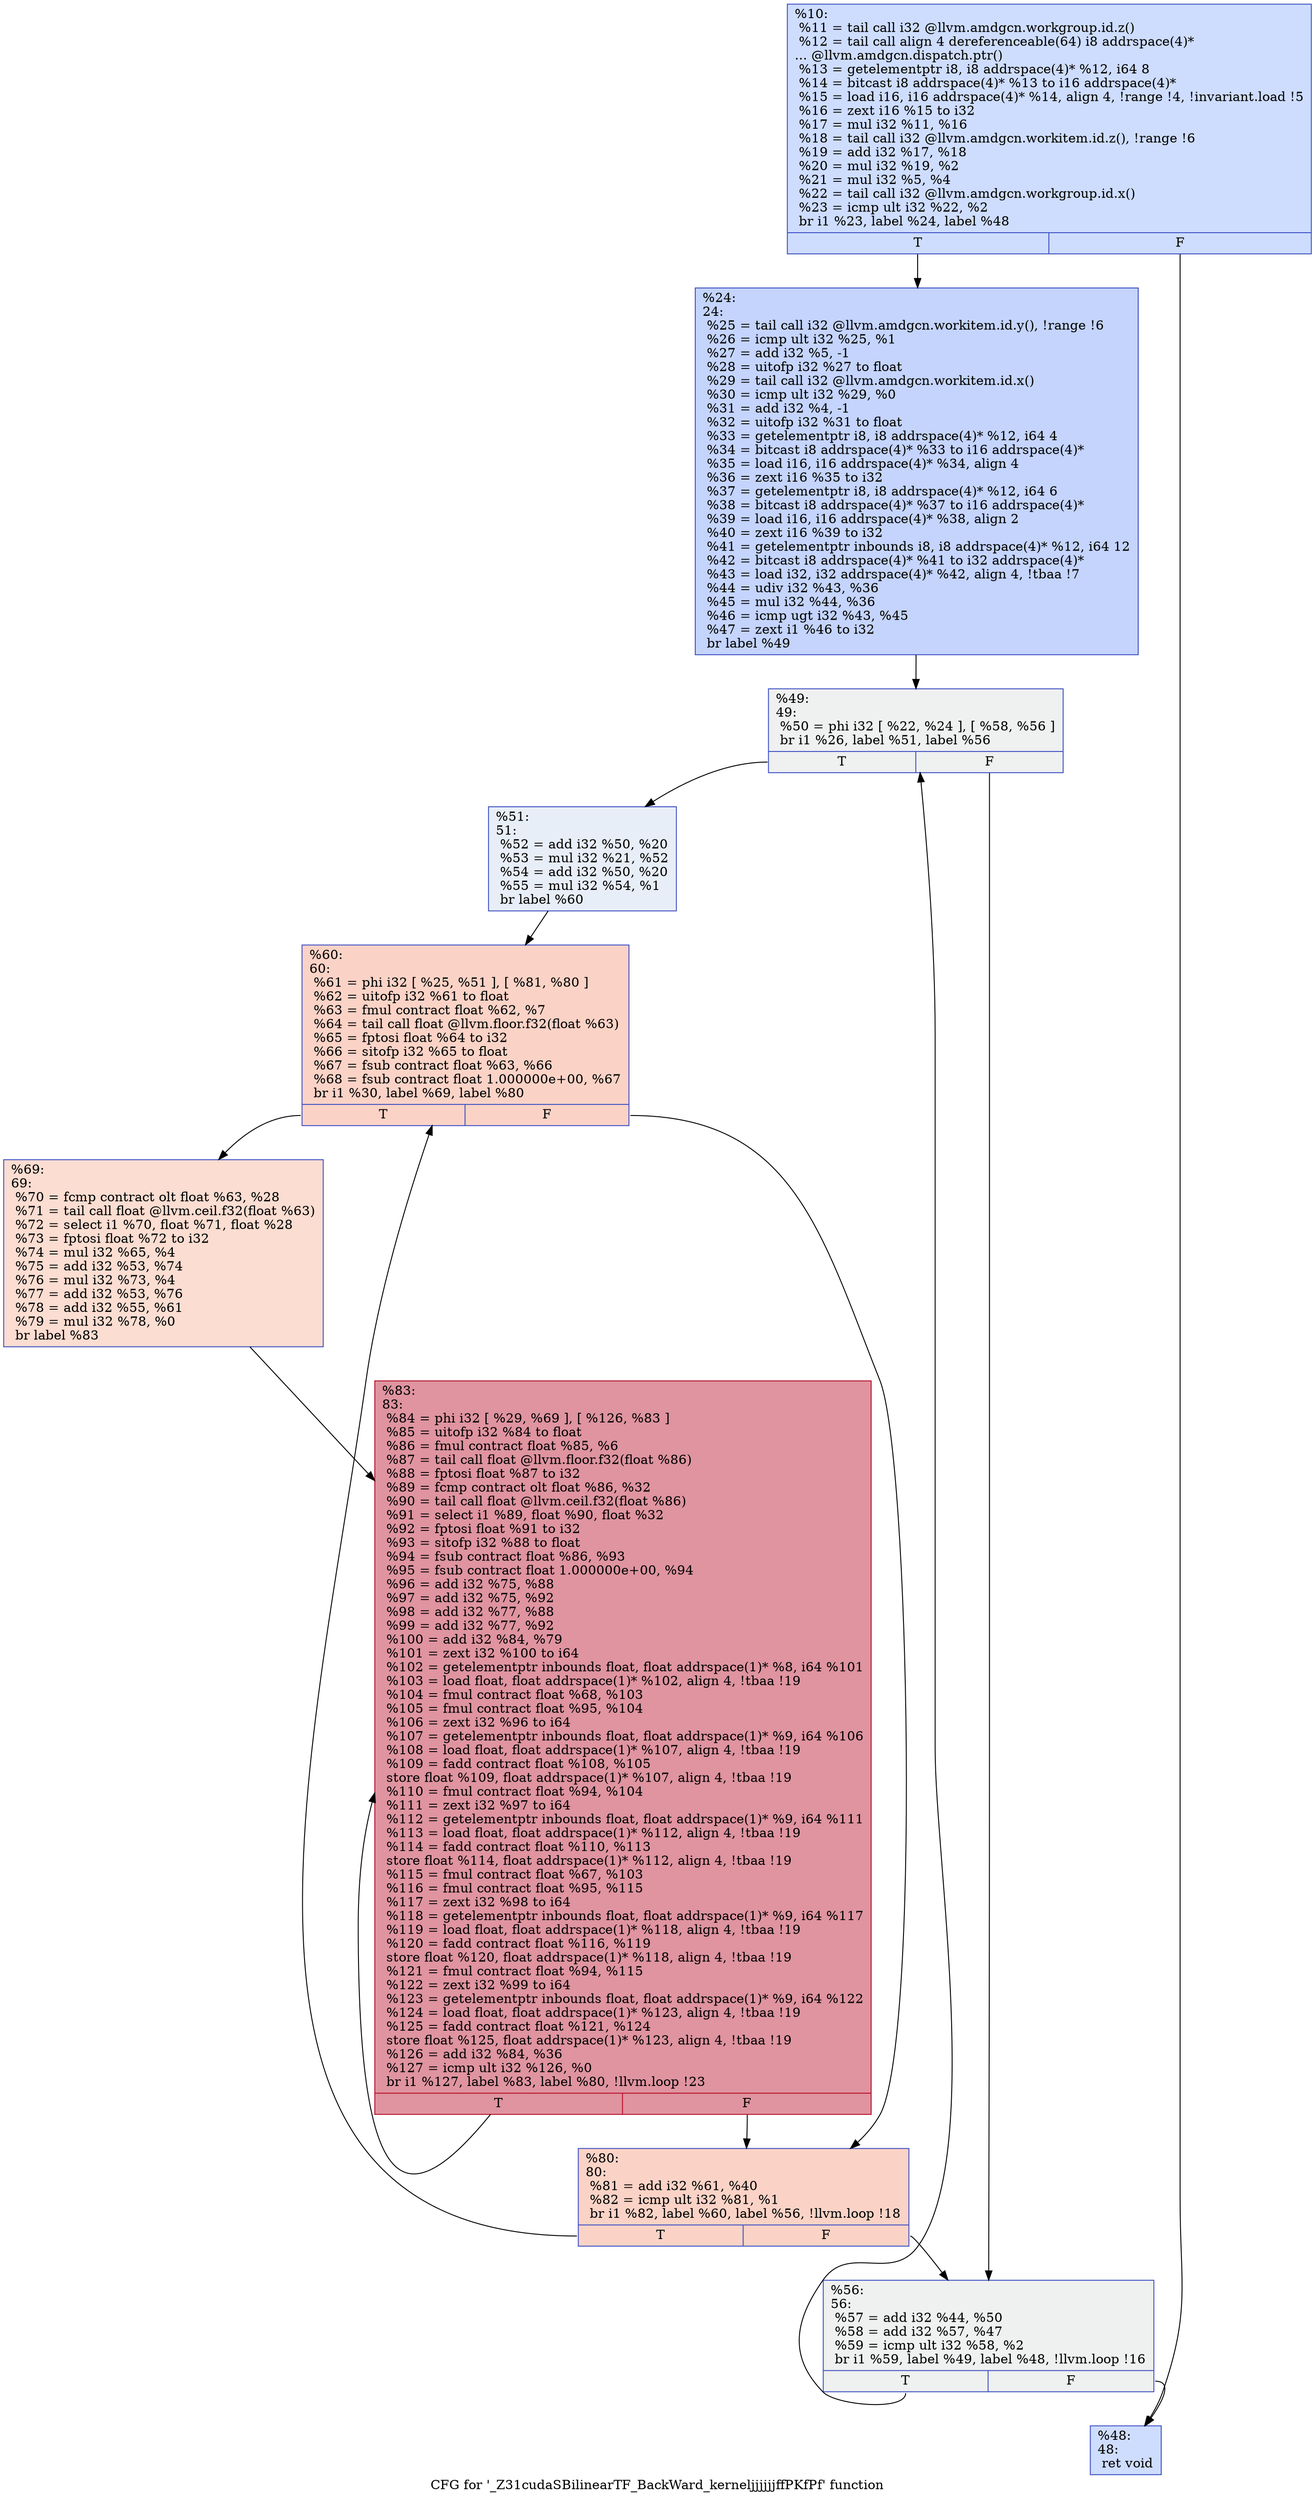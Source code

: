 digraph "CFG for '_Z31cudaSBilinearTF_BackWard_kerneljjjjjjffPKfPf' function" {
	label="CFG for '_Z31cudaSBilinearTF_BackWard_kerneljjjjjjffPKfPf' function";

	Node0x633eae0 [shape=record,color="#3d50c3ff", style=filled, fillcolor="#8fb1fe70",label="{%10:\l  %11 = tail call i32 @llvm.amdgcn.workgroup.id.z()\l  %12 = tail call align 4 dereferenceable(64) i8 addrspace(4)*\l... @llvm.amdgcn.dispatch.ptr()\l  %13 = getelementptr i8, i8 addrspace(4)* %12, i64 8\l  %14 = bitcast i8 addrspace(4)* %13 to i16 addrspace(4)*\l  %15 = load i16, i16 addrspace(4)* %14, align 4, !range !4, !invariant.load !5\l  %16 = zext i16 %15 to i32\l  %17 = mul i32 %11, %16\l  %18 = tail call i32 @llvm.amdgcn.workitem.id.z(), !range !6\l  %19 = add i32 %17, %18\l  %20 = mul i32 %19, %2\l  %21 = mul i32 %5, %4\l  %22 = tail call i32 @llvm.amdgcn.workgroup.id.x()\l  %23 = icmp ult i32 %22, %2\l  br i1 %23, label %24, label %48\l|{<s0>T|<s1>F}}"];
	Node0x633eae0:s0 -> Node0x6341b30;
	Node0x633eae0:s1 -> Node0x6341bc0;
	Node0x6341b30 [shape=record,color="#3d50c3ff", style=filled, fillcolor="#7a9df870",label="{%24:\l24:                                               \l  %25 = tail call i32 @llvm.amdgcn.workitem.id.y(), !range !6\l  %26 = icmp ult i32 %25, %1\l  %27 = add i32 %5, -1\l  %28 = uitofp i32 %27 to float\l  %29 = tail call i32 @llvm.amdgcn.workitem.id.x()\l  %30 = icmp ult i32 %29, %0\l  %31 = add i32 %4, -1\l  %32 = uitofp i32 %31 to float\l  %33 = getelementptr i8, i8 addrspace(4)* %12, i64 4\l  %34 = bitcast i8 addrspace(4)* %33 to i16 addrspace(4)*\l  %35 = load i16, i16 addrspace(4)* %34, align 4\l  %36 = zext i16 %35 to i32\l  %37 = getelementptr i8, i8 addrspace(4)* %12, i64 6\l  %38 = bitcast i8 addrspace(4)* %37 to i16 addrspace(4)*\l  %39 = load i16, i16 addrspace(4)* %38, align 2\l  %40 = zext i16 %39 to i32\l  %41 = getelementptr inbounds i8, i8 addrspace(4)* %12, i64 12\l  %42 = bitcast i8 addrspace(4)* %41 to i32 addrspace(4)*\l  %43 = load i32, i32 addrspace(4)* %42, align 4, !tbaa !7\l  %44 = udiv i32 %43, %36\l  %45 = mul i32 %44, %36\l  %46 = icmp ugt i32 %43, %45\l  %47 = zext i1 %46 to i32\l  br label %49\l}"];
	Node0x6341b30 -> Node0x63434d0;
	Node0x6341bc0 [shape=record,color="#3d50c3ff", style=filled, fillcolor="#8fb1fe70",label="{%48:\l48:                                               \l  ret void\l}"];
	Node0x63434d0 [shape=record,color="#3d50c3ff", style=filled, fillcolor="#dbdcde70",label="{%49:\l49:                                               \l  %50 = phi i32 [ %22, %24 ], [ %58, %56 ]\l  br i1 %26, label %51, label %56\l|{<s0>T|<s1>F}}"];
	Node0x63434d0:s0 -> Node0x6343720;
	Node0x63434d0:s1 -> Node0x6343620;
	Node0x6343720 [shape=record,color="#3d50c3ff", style=filled, fillcolor="#cbd8ee70",label="{%51:\l51:                                               \l  %52 = add i32 %50, %20\l  %53 = mul i32 %21, %52\l  %54 = add i32 %50, %20\l  %55 = mul i32 %54, %1\l  br label %60\l}"];
	Node0x6343720 -> Node0x6343aa0;
	Node0x6343620 [shape=record,color="#3d50c3ff", style=filled, fillcolor="#dbdcde70",label="{%56:\l56:                                               \l  %57 = add i32 %44, %50\l  %58 = add i32 %57, %47\l  %59 = icmp ult i32 %58, %2\l  br i1 %59, label %49, label %48, !llvm.loop !16\l|{<s0>T|<s1>F}}"];
	Node0x6343620:s0 -> Node0x63434d0;
	Node0x6343620:s1 -> Node0x6341bc0;
	Node0x6343aa0 [shape=record,color="#3d50c3ff", style=filled, fillcolor="#f59c7d70",label="{%60:\l60:                                               \l  %61 = phi i32 [ %25, %51 ], [ %81, %80 ]\l  %62 = uitofp i32 %61 to float\l  %63 = fmul contract float %62, %7\l  %64 = tail call float @llvm.floor.f32(float %63)\l  %65 = fptosi float %64 to i32\l  %66 = sitofp i32 %65 to float\l  %67 = fsub contract float %63, %66\l  %68 = fsub contract float 1.000000e+00, %67\l  br i1 %30, label %69, label %80\l|{<s0>T|<s1>F}}"];
	Node0x6343aa0:s0 -> Node0x6342bc0;
	Node0x6343aa0:s1 -> Node0x6343e80;
	Node0x6342bc0 [shape=record,color="#3d50c3ff", style=filled, fillcolor="#f7b39670",label="{%69:\l69:                                               \l  %70 = fcmp contract olt float %63, %28\l  %71 = tail call float @llvm.ceil.f32(float %63)\l  %72 = select i1 %70, float %71, float %28\l  %73 = fptosi float %72 to i32\l  %74 = mul i32 %65, %4\l  %75 = add i32 %53, %74\l  %76 = mul i32 %73, %4\l  %77 = add i32 %53, %76\l  %78 = add i32 %55, %61\l  %79 = mul i32 %78, %0\l  br label %83\l}"];
	Node0x6342bc0 -> Node0x6345950;
	Node0x6343e80 [shape=record,color="#3d50c3ff", style=filled, fillcolor="#f59c7d70",label="{%80:\l80:                                               \l  %81 = add i32 %61, %40\l  %82 = icmp ult i32 %81, %1\l  br i1 %82, label %60, label %56, !llvm.loop !18\l|{<s0>T|<s1>F}}"];
	Node0x6343e80:s0 -> Node0x6343aa0;
	Node0x6343e80:s1 -> Node0x6343620;
	Node0x6345950 [shape=record,color="#b70d28ff", style=filled, fillcolor="#b70d2870",label="{%83:\l83:                                               \l  %84 = phi i32 [ %29, %69 ], [ %126, %83 ]\l  %85 = uitofp i32 %84 to float\l  %86 = fmul contract float %85, %6\l  %87 = tail call float @llvm.floor.f32(float %86)\l  %88 = fptosi float %87 to i32\l  %89 = fcmp contract olt float %86, %32\l  %90 = tail call float @llvm.ceil.f32(float %86)\l  %91 = select i1 %89, float %90, float %32\l  %92 = fptosi float %91 to i32\l  %93 = sitofp i32 %88 to float\l  %94 = fsub contract float %86, %93\l  %95 = fsub contract float 1.000000e+00, %94\l  %96 = add i32 %75, %88\l  %97 = add i32 %75, %92\l  %98 = add i32 %77, %88\l  %99 = add i32 %77, %92\l  %100 = add i32 %84, %79\l  %101 = zext i32 %100 to i64\l  %102 = getelementptr inbounds float, float addrspace(1)* %8, i64 %101\l  %103 = load float, float addrspace(1)* %102, align 4, !tbaa !19\l  %104 = fmul contract float %68, %103\l  %105 = fmul contract float %95, %104\l  %106 = zext i32 %96 to i64\l  %107 = getelementptr inbounds float, float addrspace(1)* %9, i64 %106\l  %108 = load float, float addrspace(1)* %107, align 4, !tbaa !19\l  %109 = fadd contract float %108, %105\l  store float %109, float addrspace(1)* %107, align 4, !tbaa !19\l  %110 = fmul contract float %94, %104\l  %111 = zext i32 %97 to i64\l  %112 = getelementptr inbounds float, float addrspace(1)* %9, i64 %111\l  %113 = load float, float addrspace(1)* %112, align 4, !tbaa !19\l  %114 = fadd contract float %110, %113\l  store float %114, float addrspace(1)* %112, align 4, !tbaa !19\l  %115 = fmul contract float %67, %103\l  %116 = fmul contract float %95, %115\l  %117 = zext i32 %98 to i64\l  %118 = getelementptr inbounds float, float addrspace(1)* %9, i64 %117\l  %119 = load float, float addrspace(1)* %118, align 4, !tbaa !19\l  %120 = fadd contract float %116, %119\l  store float %120, float addrspace(1)* %118, align 4, !tbaa !19\l  %121 = fmul contract float %94, %115\l  %122 = zext i32 %99 to i64\l  %123 = getelementptr inbounds float, float addrspace(1)* %9, i64 %122\l  %124 = load float, float addrspace(1)* %123, align 4, !tbaa !19\l  %125 = fadd contract float %121, %124\l  store float %125, float addrspace(1)* %123, align 4, !tbaa !19\l  %126 = add i32 %84, %36\l  %127 = icmp ult i32 %126, %0\l  br i1 %127, label %83, label %80, !llvm.loop !23\l|{<s0>T|<s1>F}}"];
	Node0x6345950:s0 -> Node0x6345950;
	Node0x6345950:s1 -> Node0x6343e80;
}
